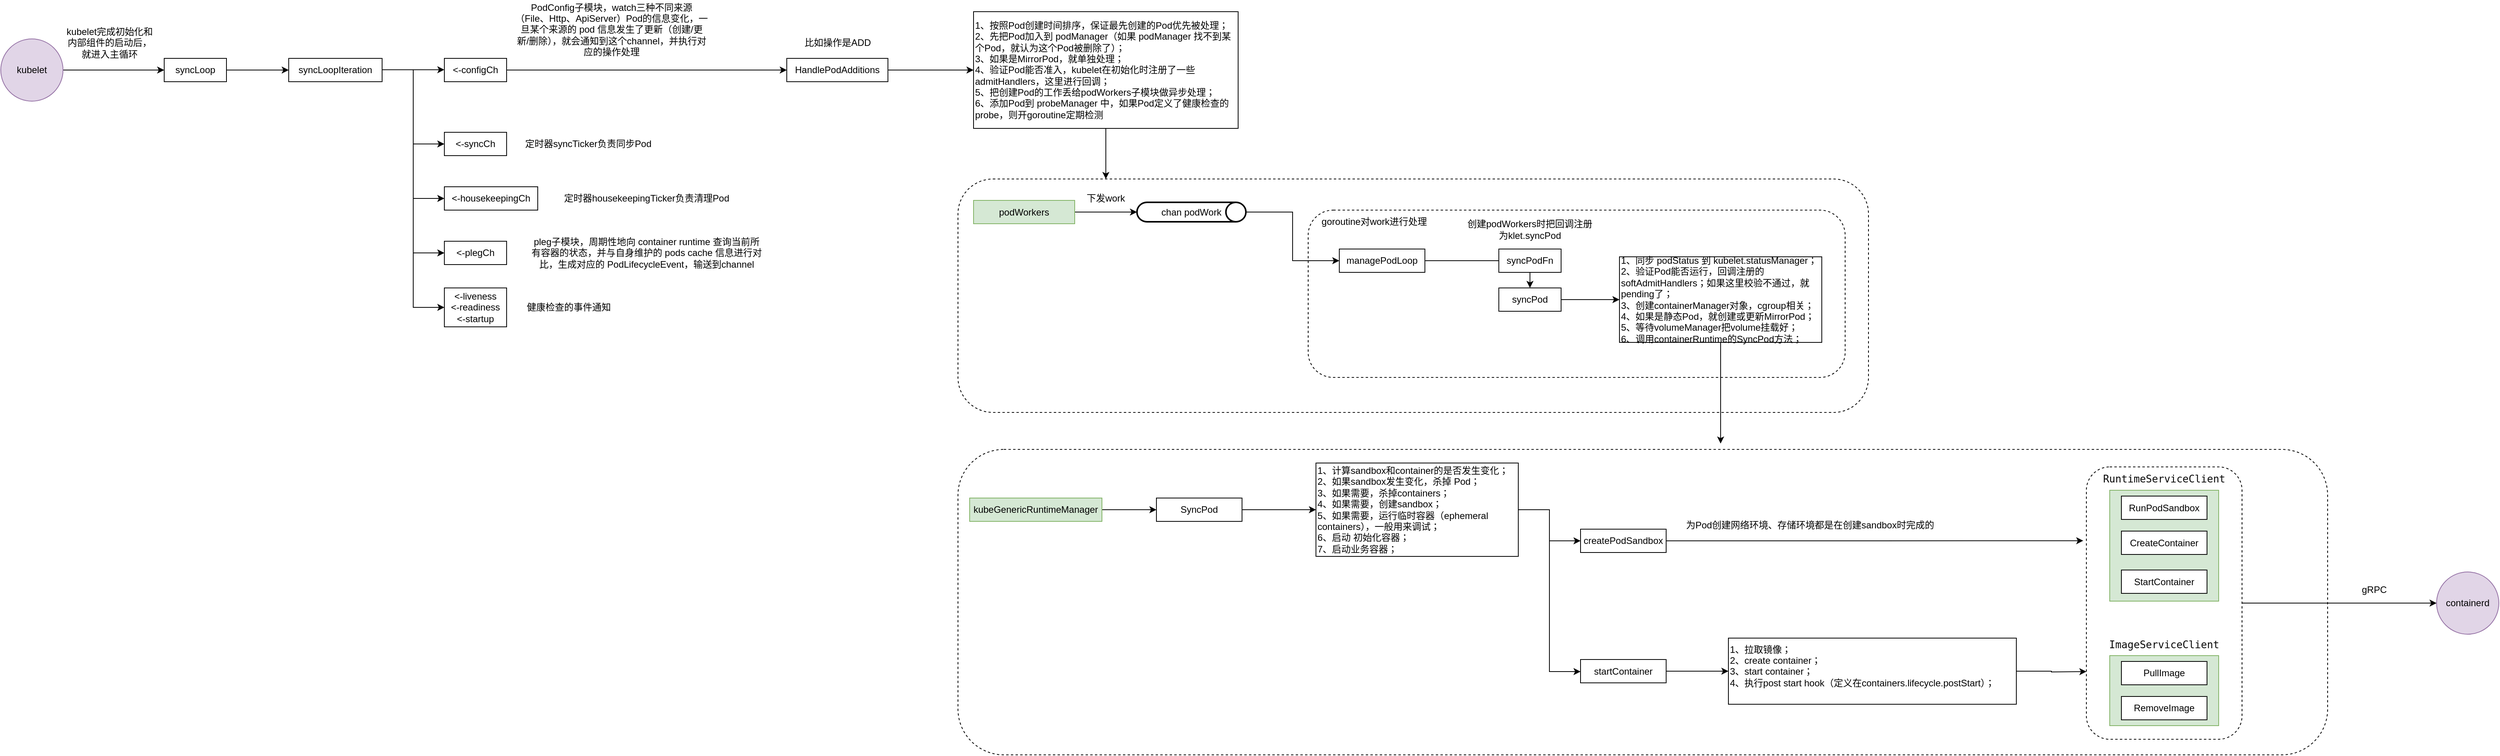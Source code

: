 <mxfile version="20.8.20" type="github">
  <diagram name="第 1 页" id="JYffCu2N8yiNMYiJjvRk">
    <mxGraphModel dx="1509" dy="838" grid="1" gridSize="10" guides="1" tooltips="1" connect="1" arrows="1" fold="1" page="1" pageScale="1" pageWidth="827" pageHeight="1169" math="0" shadow="0">
      <root>
        <mxCell id="0" />
        <mxCell id="1" parent="0" />
        <mxCell id="QyVC96XnyGbgSUHbo8Ag-72" value="" style="rounded=1;whiteSpace=wrap;html=1;dashed=1;labelBorderColor=none;" vertex="1" parent="1">
          <mxGeometry x="1300" y="737.5" width="1760" height="392.5" as="geometry" />
        </mxCell>
        <mxCell id="QyVC96XnyGbgSUHbo8Ag-87" value="" style="rounded=1;whiteSpace=wrap;html=1;labelBorderColor=none;dashed=1;" vertex="1" parent="1">
          <mxGeometry x="2750" y="760" width="200" height="350" as="geometry" />
        </mxCell>
        <mxCell id="QyVC96XnyGbgSUHbo8Ag-77" value="" style="rounded=0;whiteSpace=wrap;labelBorderColor=none;html=0;fillColor=#d5e8d4;strokeColor=#82b366;" vertex="1" parent="1">
          <mxGeometry x="2780" y="790" width="140" height="142.5" as="geometry" />
        </mxCell>
        <mxCell id="QyVC96XnyGbgSUHbo8Ag-53" value="" style="rounded=1;whiteSpace=wrap;html=1;dashed=1;labelBorderColor=none;" vertex="1" parent="1">
          <mxGeometry x="1300" y="390" width="1170" height="300" as="geometry" />
        </mxCell>
        <mxCell id="QyVC96XnyGbgSUHbo8Ag-52" value="" style="rounded=1;whiteSpace=wrap;html=1;labelBorderColor=none;dashed=1;" vertex="1" parent="1">
          <mxGeometry x="1750" y="430" width="690" height="215" as="geometry" />
        </mxCell>
        <mxCell id="QyVC96XnyGbgSUHbo8Ag-7" value="" style="edgeStyle=orthogonalEdgeStyle;rounded=0;orthogonalLoop=1;jettySize=auto;html=1;" edge="1" parent="1" source="QyVC96XnyGbgSUHbo8Ag-1" target="QyVC96XnyGbgSUHbo8Ag-6">
          <mxGeometry relative="1" as="geometry" />
        </mxCell>
        <mxCell id="QyVC96XnyGbgSUHbo8Ag-1" value="kubelet" style="ellipse;whiteSpace=wrap;html=1;aspect=fixed;fillColor=#e1d5e7;strokeColor=#9673a6;" vertex="1" parent="1">
          <mxGeometry x="70" y="210" width="80" height="80" as="geometry" />
        </mxCell>
        <mxCell id="QyVC96XnyGbgSUHbo8Ag-14" value="" style="edgeStyle=orthogonalEdgeStyle;rounded=0;orthogonalLoop=1;jettySize=auto;html=1;" edge="1" parent="1" source="QyVC96XnyGbgSUHbo8Ag-6" target="QyVC96XnyGbgSUHbo8Ag-13">
          <mxGeometry relative="1" as="geometry" />
        </mxCell>
        <mxCell id="QyVC96XnyGbgSUHbo8Ag-6" value="syncLoop" style="rounded=0;whiteSpace=wrap;html=1;" vertex="1" parent="1">
          <mxGeometry x="280" y="235" width="80" height="30" as="geometry" />
        </mxCell>
        <mxCell id="QyVC96XnyGbgSUHbo8Ag-8" value="kubelet完成初始化和内部组件的启动后，就进入主循环" style="text;html=1;strokeColor=none;fillColor=none;align=center;verticalAlign=middle;whiteSpace=wrap;rounded=0;" vertex="1" parent="1">
          <mxGeometry x="150" y="190" width="120" height="50" as="geometry" />
        </mxCell>
        <mxCell id="QyVC96XnyGbgSUHbo8Ag-13" value="syncLoopIteration" style="rounded=0;whiteSpace=wrap;labelBorderColor=none;" vertex="1" parent="1">
          <mxGeometry x="440" y="235" width="120" height="30" as="geometry" />
        </mxCell>
        <mxCell id="QyVC96XnyGbgSUHbo8Ag-34" value="" style="edgeStyle=orthogonalEdgeStyle;rounded=0;orthogonalLoop=1;jettySize=auto;html=1;entryX=0;entryY=0.5;entryDx=0;entryDy=0;" edge="1" parent="1" source="QyVC96XnyGbgSUHbo8Ag-15" target="QyVC96XnyGbgSUHbo8Ag-33">
          <mxGeometry relative="1" as="geometry" />
        </mxCell>
        <mxCell id="QyVC96XnyGbgSUHbo8Ag-15" value="&lt;-configCh" style="rounded=0;whiteSpace=wrap;" vertex="1" parent="1">
          <mxGeometry x="640" y="235" width="80" height="30" as="geometry" />
        </mxCell>
        <mxCell id="QyVC96XnyGbgSUHbo8Ag-16" value="&lt;-syncCh" style="rounded=0;whiteSpace=wrap;" vertex="1" parent="1">
          <mxGeometry x="640" y="330" width="80" height="30" as="geometry" />
        </mxCell>
        <mxCell id="QyVC96XnyGbgSUHbo8Ag-17" value="&lt;-housekeepingCh" style="rounded=0;whiteSpace=wrap;" vertex="1" parent="1">
          <mxGeometry x="640" y="400" width="120" height="30" as="geometry" />
        </mxCell>
        <mxCell id="QyVC96XnyGbgSUHbo8Ag-18" value="&lt;-plegCh" style="rounded=0;whiteSpace=wrap;" vertex="1" parent="1">
          <mxGeometry x="640" y="470" width="80" height="30" as="geometry" />
        </mxCell>
        <mxCell id="QyVC96XnyGbgSUHbo8Ag-19" value="&lt;-liveness&#xa;&lt;-readiness&#xa;&lt;-startup" style="rounded=0;whiteSpace=wrap;" vertex="1" parent="1">
          <mxGeometry x="640" y="530" width="80" height="50" as="geometry" />
        </mxCell>
        <mxCell id="QyVC96XnyGbgSUHbo8Ag-22" value="" style="edgeStyle=orthogonalEdgeStyle;rounded=0;orthogonalLoop=1;jettySize=auto;html=1;" edge="1" parent="1">
          <mxGeometry relative="1" as="geometry">
            <mxPoint x="560" y="249.58" as="sourcePoint" />
            <mxPoint x="640" y="249.58" as="targetPoint" />
          </mxGeometry>
        </mxCell>
        <mxCell id="QyVC96XnyGbgSUHbo8Ag-23" value="" style="edgeStyle=orthogonalEdgeStyle;rounded=0;orthogonalLoop=1;jettySize=auto;html=1;entryX=0;entryY=0.5;entryDx=0;entryDy=0;" edge="1" parent="1" target="QyVC96XnyGbgSUHbo8Ag-16">
          <mxGeometry relative="1" as="geometry">
            <mxPoint x="600" y="250" as="sourcePoint" />
            <mxPoint x="650" y="259.58" as="targetPoint" />
            <Array as="points">
              <mxPoint x="600" y="345" />
            </Array>
          </mxGeometry>
        </mxCell>
        <mxCell id="QyVC96XnyGbgSUHbo8Ag-24" value="" style="edgeStyle=orthogonalEdgeStyle;rounded=0;orthogonalLoop=1;jettySize=auto;html=1;entryX=0;entryY=0.5;entryDx=0;entryDy=0;" edge="1" parent="1" target="QyVC96XnyGbgSUHbo8Ag-17">
          <mxGeometry relative="1" as="geometry">
            <mxPoint x="600" y="250" as="sourcePoint" />
            <mxPoint x="650" y="315" as="targetPoint" />
            <Array as="points">
              <mxPoint x="600" y="415" />
            </Array>
          </mxGeometry>
        </mxCell>
        <mxCell id="QyVC96XnyGbgSUHbo8Ag-25" value="" style="edgeStyle=orthogonalEdgeStyle;rounded=0;orthogonalLoop=1;jettySize=auto;html=1;entryX=0;entryY=0.5;entryDx=0;entryDy=0;" edge="1" parent="1" target="QyVC96XnyGbgSUHbo8Ag-18">
          <mxGeometry relative="1" as="geometry">
            <mxPoint x="600" y="250" as="sourcePoint" />
            <mxPoint x="650" y="365" as="targetPoint" />
            <Array as="points">
              <mxPoint x="600" y="485" />
            </Array>
          </mxGeometry>
        </mxCell>
        <mxCell id="QyVC96XnyGbgSUHbo8Ag-26" value="" style="edgeStyle=orthogonalEdgeStyle;rounded=0;orthogonalLoop=1;jettySize=auto;html=1;entryX=0;entryY=0.5;entryDx=0;entryDy=0;" edge="1" parent="1" target="QyVC96XnyGbgSUHbo8Ag-19">
          <mxGeometry relative="1" as="geometry">
            <mxPoint x="600" y="250" as="sourcePoint" />
            <mxPoint x="650" y="415" as="targetPoint" />
            <Array as="points">
              <mxPoint x="600" y="555" />
            </Array>
          </mxGeometry>
        </mxCell>
        <mxCell id="QyVC96XnyGbgSUHbo8Ag-27" value="定时器syncTicker负责同步Pod" style="text;strokeColor=none;fillColor=none;align=center;verticalAlign=middle;whiteSpace=wrap;rounded=0;" vertex="1" parent="1">
          <mxGeometry x="740" y="330" width="170" height="30" as="geometry" />
        </mxCell>
        <mxCell id="QyVC96XnyGbgSUHbo8Ag-28" value="定时器housekeepingTicker负责清理Pod" style="text;strokeColor=none;fillColor=none;align=center;verticalAlign=middle;whiteSpace=wrap;rounded=0;" vertex="1" parent="1">
          <mxGeometry x="790" y="400" width="220" height="30" as="geometry" />
        </mxCell>
        <mxCell id="QyVC96XnyGbgSUHbo8Ag-29" value="pleg子模块，周期性地向 container runtime 查询当前所有容器的状态，并与自身维护的 pods cache 信息进行对比，生成对应的 PodLifecycleEvent，输送到channel" style="text;strokeColor=none;fillColor=none;align=center;verticalAlign=middle;whiteSpace=wrap;rounded=0;" vertex="1" parent="1">
          <mxGeometry x="750" y="465" width="300" height="40" as="geometry" />
        </mxCell>
        <mxCell id="QyVC96XnyGbgSUHbo8Ag-30" value="健康检查的事件通知" style="text;strokeColor=none;fillColor=none;align=center;verticalAlign=middle;whiteSpace=wrap;rounded=0;" vertex="1" parent="1">
          <mxGeometry x="730" y="540" width="140" height="30" as="geometry" />
        </mxCell>
        <mxCell id="QyVC96XnyGbgSUHbo8Ag-31" value="PodConfig子模块，watch三种不同来源（File、Http、ApiServer）Pod的信息变化，一旦某个来源的 pod 信息发生了更新（创建/更新/删除），就会通知到这个channel，并执行对应的操作处理" style="text;strokeColor=none;fillColor=none;align=center;verticalAlign=middle;whiteSpace=wrap;rounded=0;" vertex="1" parent="1">
          <mxGeometry x="730" y="160" width="250" height="75" as="geometry" />
        </mxCell>
        <mxCell id="QyVC96XnyGbgSUHbo8Ag-37" value="" style="edgeStyle=orthogonalEdgeStyle;rounded=0;orthogonalLoop=1;jettySize=auto;html=1;" edge="1" parent="1" source="QyVC96XnyGbgSUHbo8Ag-33" target="QyVC96XnyGbgSUHbo8Ag-36">
          <mxGeometry relative="1" as="geometry" />
        </mxCell>
        <mxCell id="QyVC96XnyGbgSUHbo8Ag-33" value="HandlePodAdditions" style="rounded=0;whiteSpace=wrap;labelBorderColor=none;html=0;" vertex="1" parent="1">
          <mxGeometry x="1080" y="235" width="130" height="30" as="geometry" />
        </mxCell>
        <mxCell id="QyVC96XnyGbgSUHbo8Ag-35" value="比如操作是ADD" style="text;strokeColor=none;fillColor=none;align=center;verticalAlign=middle;whiteSpace=wrap;rounded=0;" vertex="1" parent="1">
          <mxGeometry x="1081" y="200" width="129" height="30" as="geometry" />
        </mxCell>
        <mxCell id="QyVC96XnyGbgSUHbo8Ag-54" value="" style="edgeStyle=orthogonalEdgeStyle;rounded=0;orthogonalLoop=1;jettySize=auto;html=1;" edge="1" parent="1" source="QyVC96XnyGbgSUHbo8Ag-36">
          <mxGeometry relative="1" as="geometry">
            <mxPoint x="1490" y="390" as="targetPoint" />
          </mxGeometry>
        </mxCell>
        <mxCell id="QyVC96XnyGbgSUHbo8Ag-36" value="1、按照Pod创建时间排序，保证最先创建的Pod优先被处理；&#xa;2、先把Pod加入到 podManager（如果 podManager 找不到某个Pod，就认为这个Pod被删除了）；&#xa;3、如果是MirrorPod，就单独处理；&#xa;4、验证Pod能否准入，kubelet在初始化时注册了一些admitHandlers，这里进行回调；&#xa;5、把创建Pod的工作丢给podWorkers子模块做异步处理；&#xa;6、添加Pod到 probeManager 中，如果Pod定义了健康检查的probe，则开goroutine定期检测" style="rounded=0;whiteSpace=wrap;labelBorderColor=none;html=0;align=left;fontStyle=0" vertex="1" parent="1">
          <mxGeometry x="1320" y="175" width="340" height="150" as="geometry" />
        </mxCell>
        <mxCell id="QyVC96XnyGbgSUHbo8Ag-41" value="" style="edgeStyle=orthogonalEdgeStyle;rounded=0;orthogonalLoop=1;jettySize=auto;html=1;" edge="1" parent="1" source="QyVC96XnyGbgSUHbo8Ag-38" target="QyVC96XnyGbgSUHbo8Ag-39">
          <mxGeometry relative="1" as="geometry" />
        </mxCell>
        <mxCell id="QyVC96XnyGbgSUHbo8Ag-38" value="podWorkers" style="rounded=0;whiteSpace=wrap;labelBorderColor=none;html=0;fillColor=#d5e8d4;strokeColor=#82b366;" vertex="1" parent="1">
          <mxGeometry x="1320" y="417.5" width="130" height="30" as="geometry" />
        </mxCell>
        <mxCell id="QyVC96XnyGbgSUHbo8Ag-44" value="" style="edgeStyle=orthogonalEdgeStyle;rounded=0;orthogonalLoop=1;jettySize=auto;html=1;entryX=0;entryY=0.5;entryDx=0;entryDy=0;" edge="1" parent="1" source="QyVC96XnyGbgSUHbo8Ag-39" target="QyVC96XnyGbgSUHbo8Ag-43">
          <mxGeometry relative="1" as="geometry" />
        </mxCell>
        <mxCell id="QyVC96XnyGbgSUHbo8Ag-39" value="chan podWork" style="strokeWidth=2;shape=mxgraph.flowchart.direct_data;whiteSpace=wrap;labelBorderColor=none;" vertex="1" parent="1">
          <mxGeometry x="1530" y="420" width="140" height="25" as="geometry" />
        </mxCell>
        <mxCell id="QyVC96XnyGbgSUHbo8Ag-42" value="下发work" style="text;html=1;strokeColor=none;fillColor=none;align=center;verticalAlign=middle;whiteSpace=wrap;rounded=0;" vertex="1" parent="1">
          <mxGeometry x="1460" y="400" width="60" height="30" as="geometry" />
        </mxCell>
        <mxCell id="QyVC96XnyGbgSUHbo8Ag-50" value="" style="edgeStyle=orthogonalEdgeStyle;rounded=0;orthogonalLoop=1;jettySize=auto;html=1;" edge="1" parent="1" source="QyVC96XnyGbgSUHbo8Ag-43" target="QyVC96XnyGbgSUHbo8Ag-48">
          <mxGeometry relative="1" as="geometry" />
        </mxCell>
        <mxCell id="QyVC96XnyGbgSUHbo8Ag-43" value="managePodLoop" style="rounded=0;whiteSpace=wrap;labelBorderColor=none;html=0;" vertex="1" parent="1">
          <mxGeometry x="1790" y="480" width="110" height="30" as="geometry" />
        </mxCell>
        <mxCell id="QyVC96XnyGbgSUHbo8Ag-45" value="goroutine对work进行处理" style="text;html=1;strokeColor=none;fillColor=none;align=center;verticalAlign=middle;whiteSpace=wrap;rounded=0;" vertex="1" parent="1">
          <mxGeometry x="1760" y="430" width="150" height="30" as="geometry" />
        </mxCell>
        <mxCell id="QyVC96XnyGbgSUHbo8Ag-46" value="syncPodFn" style="rounded=0;whiteSpace=wrap;labelBorderColor=none;html=0;" vertex="1" parent="1">
          <mxGeometry x="1995" y="480" width="80" height="30" as="geometry" />
        </mxCell>
        <mxCell id="QyVC96XnyGbgSUHbo8Ag-47" value="创建podWorkers时把回调注册为klet.syncPod" style="text;strokeColor=none;fillColor=none;align=center;verticalAlign=middle;whiteSpace=wrap;rounded=0;" vertex="1" parent="1">
          <mxGeometry x="1950" y="440" width="170" height="30" as="geometry" />
        </mxCell>
        <mxCell id="QyVC96XnyGbgSUHbo8Ag-51" value="" style="edgeStyle=orthogonalEdgeStyle;rounded=0;orthogonalLoop=1;jettySize=auto;html=1;" edge="1" parent="1" source="QyVC96XnyGbgSUHbo8Ag-48" target="QyVC96XnyGbgSUHbo8Ag-49">
          <mxGeometry relative="1" as="geometry" />
        </mxCell>
        <mxCell id="QyVC96XnyGbgSUHbo8Ag-48" value="syncPod" style="rounded=0;whiteSpace=wrap;labelBorderColor=none;html=0;" vertex="1" parent="1">
          <mxGeometry x="1995" y="530" width="80" height="30" as="geometry" />
        </mxCell>
        <mxCell id="QyVC96XnyGbgSUHbo8Ag-49" value="1、同步 podStatus 到 kubelet.statusManager；&#xa;2、验证Pod能否运行，回调注册的softAdmitHandlers；如果这里校验不通过，就pending了；&#xa;3、创建containerManager对象，cgroup相关；&#xa;4、如果是静态Pod，就创建或更新MirrorPod；&#xa;5、等待volumeManager把volume挂载好；&#xa;6、调用containerRuntime的SyncPod方法；" style="rounded=0;whiteSpace=wrap;labelBorderColor=none;html=0;align=left;" vertex="1" parent="1">
          <mxGeometry x="2150" y="490" width="260" height="110" as="geometry" />
        </mxCell>
        <mxCell id="QyVC96XnyGbgSUHbo8Ag-58" value="" style="edgeStyle=orthogonalEdgeStyle;rounded=0;orthogonalLoop=1;jettySize=auto;html=1;" edge="1" parent="1" source="QyVC96XnyGbgSUHbo8Ag-55" target="QyVC96XnyGbgSUHbo8Ag-56">
          <mxGeometry relative="1" as="geometry" />
        </mxCell>
        <mxCell id="QyVC96XnyGbgSUHbo8Ag-55" value="kubeGenericRuntimeManager" style="rounded=0;whiteSpace=wrap;labelBorderColor=none;html=0;fillColor=#d5e8d4;strokeColor=#82b366;" vertex="1" parent="1">
          <mxGeometry x="1315" y="800" width="170" height="30" as="geometry" />
        </mxCell>
        <mxCell id="QyVC96XnyGbgSUHbo8Ag-59" value="" style="edgeStyle=orthogonalEdgeStyle;rounded=0;orthogonalLoop=1;jettySize=auto;html=1;" edge="1" parent="1" source="QyVC96XnyGbgSUHbo8Ag-56" target="QyVC96XnyGbgSUHbo8Ag-57">
          <mxGeometry relative="1" as="geometry" />
        </mxCell>
        <mxCell id="QyVC96XnyGbgSUHbo8Ag-56" value="SyncPod" style="rounded=0;whiteSpace=wrap;labelBorderColor=none;html=0;" vertex="1" parent="1">
          <mxGeometry x="1555" y="800" width="110" height="30" as="geometry" />
        </mxCell>
        <mxCell id="QyVC96XnyGbgSUHbo8Ag-62" value="" style="edgeStyle=orthogonalEdgeStyle;rounded=0;orthogonalLoop=1;jettySize=auto;html=1;" edge="1" parent="1" source="QyVC96XnyGbgSUHbo8Ag-57" target="QyVC96XnyGbgSUHbo8Ag-60">
          <mxGeometry relative="1" as="geometry">
            <Array as="points">
              <mxPoint x="2060" y="815" />
              <mxPoint x="2060" y="1023" />
            </Array>
          </mxGeometry>
        </mxCell>
        <mxCell id="QyVC96XnyGbgSUHbo8Ag-57" value="1、计算sandbox和container的是否发生变化；&#xa;2、如果sandbox发生变化，杀掉 Pod；&#xa;3、如果需要，杀掉containers；&#xa;4、如果需要，创建sandbox；&#xa;5、如果需要，运行临时容器（ephemeral containers），一般用来调试；&#xa;6、启动 初始化容器；&#xa;7、启动业务容器；" style="rounded=0;whiteSpace=wrap;labelBorderColor=none;html=0;align=left;" vertex="1" parent="1">
          <mxGeometry x="1760" y="755" width="260" height="120" as="geometry" />
        </mxCell>
        <mxCell id="QyVC96XnyGbgSUHbo8Ag-63" value="" style="edgeStyle=orthogonalEdgeStyle;rounded=0;orthogonalLoop=1;jettySize=auto;html=1;" edge="1" parent="1" source="QyVC96XnyGbgSUHbo8Ag-60" target="QyVC96XnyGbgSUHbo8Ag-61">
          <mxGeometry relative="1" as="geometry" />
        </mxCell>
        <mxCell id="QyVC96XnyGbgSUHbo8Ag-60" value="startContainer" style="rounded=0;whiteSpace=wrap;labelBorderColor=none;html=0;" vertex="1" parent="1">
          <mxGeometry x="2100" y="1007.5" width="110" height="30" as="geometry" />
        </mxCell>
        <mxCell id="QyVC96XnyGbgSUHbo8Ag-90" value="" style="edgeStyle=orthogonalEdgeStyle;rounded=0;orthogonalLoop=1;jettySize=auto;html=1;" edge="1" parent="1" source="QyVC96XnyGbgSUHbo8Ag-61">
          <mxGeometry relative="1" as="geometry">
            <mxPoint x="2750" y="1023" as="targetPoint" />
          </mxGeometry>
        </mxCell>
        <mxCell id="QyVC96XnyGbgSUHbo8Ag-61" value="1、拉取镜像；&#xa;2、create container；&#xa;3、start container；&#xa;4、执行post start hook（定义在containers.lifecycle.postStart）；&#xa;" style="rounded=0;whiteSpace=wrap;labelBorderColor=none;html=0;align=left;" vertex="1" parent="1">
          <mxGeometry x="2290" y="980" width="370" height="85" as="geometry" />
        </mxCell>
        <mxCell id="QyVC96XnyGbgSUHbo8Ag-69" value="" style="edgeStyle=orthogonalEdgeStyle;rounded=0;orthogonalLoop=1;jettySize=auto;html=1;entryX=-0.02;entryY=0.271;entryDx=0;entryDy=0;entryPerimeter=0;" edge="1" parent="1" source="QyVC96XnyGbgSUHbo8Ag-64" target="QyVC96XnyGbgSUHbo8Ag-87">
          <mxGeometry relative="1" as="geometry">
            <mxPoint x="2290" y="855" as="targetPoint" />
          </mxGeometry>
        </mxCell>
        <mxCell id="QyVC96XnyGbgSUHbo8Ag-64" value="createPodSandbox" style="rounded=0;whiteSpace=wrap;labelBorderColor=none;html=0;" vertex="1" parent="1">
          <mxGeometry x="2100" y="840" width="110" height="30" as="geometry" />
        </mxCell>
        <mxCell id="QyVC96XnyGbgSUHbo8Ag-65" value="为Pod创建网络环境、存储环境都是在创建sandbox时完成的" style="text;html=1;strokeColor=none;fillColor=none;align=center;verticalAlign=middle;whiteSpace=wrap;rounded=0;" vertex="1" parent="1">
          <mxGeometry x="2230" y="820" width="330" height="30" as="geometry" />
        </mxCell>
        <mxCell id="QyVC96XnyGbgSUHbo8Ag-66" value="" style="edgeStyle=orthogonalEdgeStyle;rounded=0;orthogonalLoop=1;jettySize=auto;html=1;entryX=0;entryY=0.5;entryDx=0;entryDy=0;exitX=1;exitY=0.5;exitDx=0;exitDy=0;" edge="1" parent="1" source="QyVC96XnyGbgSUHbo8Ag-57" target="QyVC96XnyGbgSUHbo8Ag-64">
          <mxGeometry relative="1" as="geometry">
            <mxPoint x="2030" y="825" as="sourcePoint" />
            <mxPoint x="2110" y="1033" as="targetPoint" />
            <Array as="points">
              <mxPoint x="2060" y="815" />
              <mxPoint x="2060" y="855" />
            </Array>
          </mxGeometry>
        </mxCell>
        <mxCell id="QyVC96XnyGbgSUHbo8Ag-70" value="RunPodSandbox" style="rounded=0;whiteSpace=wrap;labelBorderColor=none;html=0;" vertex="1" parent="1">
          <mxGeometry x="2795" y="797.5" width="110" height="30" as="geometry" />
        </mxCell>
        <mxCell id="QyVC96XnyGbgSUHbo8Ag-73" value="" style="edgeStyle=orthogonalEdgeStyle;rounded=0;orthogonalLoop=1;jettySize=auto;html=1;exitX=0.5;exitY=1;exitDx=0;exitDy=0;" edge="1" parent="1" source="QyVC96XnyGbgSUHbo8Ag-49">
          <mxGeometry relative="1" as="geometry">
            <mxPoint x="2085" y="555" as="sourcePoint" />
            <mxPoint x="2280" y="730" as="targetPoint" />
            <Array as="points">
              <mxPoint x="2280" y="730" />
            </Array>
          </mxGeometry>
        </mxCell>
        <mxCell id="QyVC96XnyGbgSUHbo8Ag-78" value="&lt;pre style=&quot;background-color:#ffffff;color:#080808;font-family:&#39;JetBrains Mono&#39;,monospace;font-size:9.8pt;&quot;&gt;RuntimeServiceClient&lt;/pre&gt;" style="text;html=1;strokeColor=none;fillColor=none;align=center;verticalAlign=middle;whiteSpace=wrap;rounded=0;" vertex="1" parent="1">
          <mxGeometry x="2740" y="760" width="220" height="30" as="geometry" />
        </mxCell>
        <mxCell id="QyVC96XnyGbgSUHbo8Ag-80" value="CreateContainer" style="rounded=0;whiteSpace=wrap;labelBorderColor=none;html=0;" vertex="1" parent="1">
          <mxGeometry x="2795" y="842.5" width="110" height="30" as="geometry" />
        </mxCell>
        <mxCell id="QyVC96XnyGbgSUHbo8Ag-81" value="StartContainer" style="rounded=0;whiteSpace=wrap;labelBorderColor=none;html=0;" vertex="1" parent="1">
          <mxGeometry x="2795" y="892.5" width="110" height="30" as="geometry" />
        </mxCell>
        <mxCell id="QyVC96XnyGbgSUHbo8Ag-82" value="" style="rounded=0;whiteSpace=wrap;labelBorderColor=none;html=0;fillColor=#d5e8d4;strokeColor=#82b366;" vertex="1" parent="1">
          <mxGeometry x="2780" y="1002.5" width="140" height="90" as="geometry" />
        </mxCell>
        <mxCell id="QyVC96XnyGbgSUHbo8Ag-83" value="PullImage" style="rounded=0;whiteSpace=wrap;labelBorderColor=none;html=0;" vertex="1" parent="1">
          <mxGeometry x="2795" y="1010" width="110" height="30" as="geometry" />
        </mxCell>
        <mxCell id="QyVC96XnyGbgSUHbo8Ag-84" value="&lt;pre style=&quot;background-color:#ffffff;color:#080808;font-family:&#39;JetBrains Mono&#39;,monospace;font-size:9.8pt;&quot;&gt;&lt;pre style=&quot;font-family: &amp;quot;JetBrains Mono&amp;quot;, monospace; font-size: 9.8pt;&quot;&gt;ImageServiceClient&lt;/pre&gt;&lt;/pre&gt;" style="text;html=1;strokeColor=none;fillColor=none;align=center;verticalAlign=middle;whiteSpace=wrap;rounded=0;" vertex="1" parent="1">
          <mxGeometry x="2740" y="972.5" width="220" height="30" as="geometry" />
        </mxCell>
        <mxCell id="QyVC96XnyGbgSUHbo8Ag-85" value="RemoveImage" style="rounded=0;whiteSpace=wrap;labelBorderColor=none;html=0;" vertex="1" parent="1">
          <mxGeometry x="2795" y="1055" width="110" height="30" as="geometry" />
        </mxCell>
        <mxCell id="QyVC96XnyGbgSUHbo8Ag-91" value="containerd" style="ellipse;whiteSpace=wrap;html=1;aspect=fixed;fillColor=#e1d5e7;strokeColor=#9673a6;" vertex="1" parent="1">
          <mxGeometry x="3200" y="895" width="80" height="80" as="geometry" />
        </mxCell>
        <mxCell id="QyVC96XnyGbgSUHbo8Ag-93" value="" style="endArrow=classic;html=1;rounded=0;entryX=0;entryY=0.5;entryDx=0;entryDy=0;exitX=1;exitY=0.5;exitDx=0;exitDy=0;" edge="1" parent="1" source="QyVC96XnyGbgSUHbo8Ag-87" target="QyVC96XnyGbgSUHbo8Ag-91">
          <mxGeometry width="50" height="50" relative="1" as="geometry">
            <mxPoint x="3040" y="970" as="sourcePoint" />
            <mxPoint x="3090" y="920" as="targetPoint" />
          </mxGeometry>
        </mxCell>
        <mxCell id="QyVC96XnyGbgSUHbo8Ag-94" value="gRPC" style="text;html=1;strokeColor=none;fillColor=none;align=center;verticalAlign=middle;whiteSpace=wrap;rounded=0;" vertex="1" parent="1">
          <mxGeometry x="3090" y="903" width="60" height="30" as="geometry" />
        </mxCell>
      </root>
    </mxGraphModel>
  </diagram>
</mxfile>
